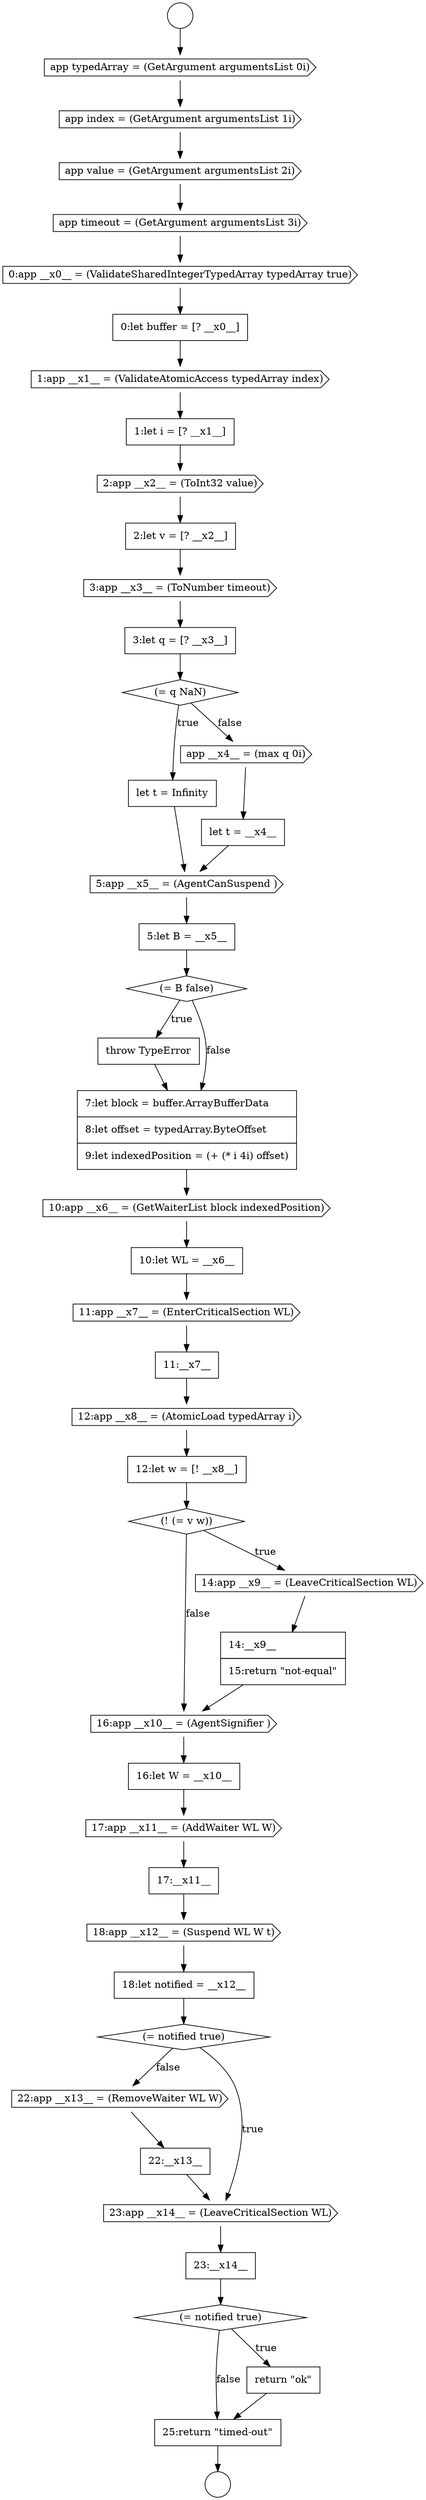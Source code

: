 digraph {
  node17175 [shape=diamond, label=<<font color="black">(= q NaN)</font>> color="black" fillcolor="white" style=filled]
  node17194 [shape=none, margin=0, label=<<font color="black">
    <table border="0" cellborder="1" cellspacing="0" cellpadding="10">
      <tr><td align="left">16:let W = __x10__</td></tr>
    </table>
  </font>> color="black" fillcolor="white" style=filled]
  node17197 [shape=cds, label=<<font color="black">18:app __x12__ = (Suspend WL W t)</font>> color="black" fillcolor="white" style=filled]
  node17168 [shape=none, margin=0, label=<<font color="black">
    <table border="0" cellborder="1" cellspacing="0" cellpadding="10">
      <tr><td align="left">0:let buffer = [? __x0__]</td></tr>
    </table>
  </font>> color="black" fillcolor="white" style=filled]
  node17181 [shape=diamond, label=<<font color="black">(= B false)</font>> color="black" fillcolor="white" style=filled]
  node17200 [shape=cds, label=<<font color="black">22:app __x13__ = (RemoveWaiter WL W)</font>> color="black" fillcolor="white" style=filled]
  node17174 [shape=none, margin=0, label=<<font color="black">
    <table border="0" cellborder="1" cellspacing="0" cellpadding="10">
      <tr><td align="left">3:let q = [? __x3__]</td></tr>
    </table>
  </font>> color="black" fillcolor="white" style=filled]
  node17203 [shape=none, margin=0, label=<<font color="black">
    <table border="0" cellborder="1" cellspacing="0" cellpadding="10">
      <tr><td align="left">23:__x14__</td></tr>
    </table>
  </font>> color="black" fillcolor="white" style=filled]
  node17199 [shape=diamond, label=<<font color="black">(= notified true)</font>> color="black" fillcolor="white" style=filled]
  node17179 [shape=cds, label=<<font color="black">5:app __x5__ = (AgentCanSuspend )</font>> color="black" fillcolor="white" style=filled]
  node17169 [shape=cds, label=<<font color="black">1:app __x1__ = (ValidateAtomicAccess typedArray index)</font>> color="black" fillcolor="white" style=filled]
  node17163 [shape=cds, label=<<font color="black">app typedArray = (GetArgument argumentsList 0i)</font>> color="black" fillcolor="white" style=filled]
  node17187 [shape=none, margin=0, label=<<font color="black">
    <table border="0" cellborder="1" cellspacing="0" cellpadding="10">
      <tr><td align="left">11:__x7__</td></tr>
    </table>
  </font>> color="black" fillcolor="white" style=filled]
  node17166 [shape=cds, label=<<font color="black">app timeout = (GetArgument argumentsList 3i)</font>> color="black" fillcolor="white" style=filled]
  node17198 [shape=none, margin=0, label=<<font color="black">
    <table border="0" cellborder="1" cellspacing="0" cellpadding="10">
      <tr><td align="left">18:let notified = __x12__</td></tr>
    </table>
  </font>> color="black" fillcolor="white" style=filled]
  node17184 [shape=cds, label=<<font color="black">10:app __x6__ = (GetWaiterList block indexedPosition)</font>> color="black" fillcolor="white" style=filled]
  node17201 [shape=none, margin=0, label=<<font color="black">
    <table border="0" cellborder="1" cellspacing="0" cellpadding="10">
      <tr><td align="left">22:__x13__</td></tr>
    </table>
  </font>> color="black" fillcolor="white" style=filled]
  node17164 [shape=cds, label=<<font color="black">app index = (GetArgument argumentsList 1i)</font>> color="black" fillcolor="white" style=filled]
  node17202 [shape=cds, label=<<font color="black">23:app __x14__ = (LeaveCriticalSection WL)</font>> color="black" fillcolor="white" style=filled]
  node17171 [shape=cds, label=<<font color="black">2:app __x2__ = (ToInt32 value)</font>> color="black" fillcolor="white" style=filled]
  node17161 [shape=circle label=" " color="black" fillcolor="white" style=filled]
  node17206 [shape=none, margin=0, label=<<font color="black">
    <table border="0" cellborder="1" cellspacing="0" cellpadding="10">
      <tr><td align="left">25:return &quot;timed-out&quot;</td></tr>
    </table>
  </font>> color="black" fillcolor="white" style=filled]
  node17189 [shape=none, margin=0, label=<<font color="black">
    <table border="0" cellborder="1" cellspacing="0" cellpadding="10">
      <tr><td align="left">12:let w = [! __x8__]</td></tr>
    </table>
  </font>> color="black" fillcolor="white" style=filled]
  node17178 [shape=none, margin=0, label=<<font color="black">
    <table border="0" cellborder="1" cellspacing="0" cellpadding="10">
      <tr><td align="left">let t = __x4__</td></tr>
    </table>
  </font>> color="black" fillcolor="white" style=filled]
  node17193 [shape=cds, label=<<font color="black">16:app __x10__ = (AgentSignifier )</font>> color="black" fillcolor="white" style=filled]
  node17196 [shape=none, margin=0, label=<<font color="black">
    <table border="0" cellborder="1" cellspacing="0" cellpadding="10">
      <tr><td align="left">17:__x11__</td></tr>
    </table>
  </font>> color="black" fillcolor="white" style=filled]
  node17165 [shape=cds, label=<<font color="black">app value = (GetArgument argumentsList 2i)</font>> color="black" fillcolor="white" style=filled]
  node17170 [shape=none, margin=0, label=<<font color="black">
    <table border="0" cellborder="1" cellspacing="0" cellpadding="10">
      <tr><td align="left">1:let i = [? __x1__]</td></tr>
    </table>
  </font>> color="black" fillcolor="white" style=filled]
  node17186 [shape=cds, label=<<font color="black">11:app __x7__ = (EnterCriticalSection WL)</font>> color="black" fillcolor="white" style=filled]
  node17182 [shape=none, margin=0, label=<<font color="black">
    <table border="0" cellborder="1" cellspacing="0" cellpadding="10">
      <tr><td align="left">throw TypeError</td></tr>
    </table>
  </font>> color="black" fillcolor="white" style=filled]
  node17190 [shape=diamond, label=<<font color="black">(! (= v w))</font>> color="black" fillcolor="white" style=filled]
  node17162 [shape=circle label=" " color="black" fillcolor="white" style=filled]
  node17173 [shape=cds, label=<<font color="black">3:app __x3__ = (ToNumber timeout)</font>> color="black" fillcolor="white" style=filled]
  node17204 [shape=diamond, label=<<font color="black">(= notified true)</font>> color="black" fillcolor="white" style=filled]
  node17183 [shape=none, margin=0, label=<<font color="black">
    <table border="0" cellborder="1" cellspacing="0" cellpadding="10">
      <tr><td align="left">7:let block = buffer.ArrayBufferData</td></tr>
      <tr><td align="left">8:let offset = typedArray.ByteOffset</td></tr>
      <tr><td align="left">9:let indexedPosition = (+ (* i 4i) offset)</td></tr>
    </table>
  </font>> color="black" fillcolor="white" style=filled]
  node17191 [shape=cds, label=<<font color="black">14:app __x9__ = (LeaveCriticalSection WL)</font>> color="black" fillcolor="white" style=filled]
  node17176 [shape=none, margin=0, label=<<font color="black">
    <table border="0" cellborder="1" cellspacing="0" cellpadding="10">
      <tr><td align="left">let t = Infinity</td></tr>
    </table>
  </font>> color="black" fillcolor="white" style=filled]
  node17188 [shape=cds, label=<<font color="black">12:app __x8__ = (AtomicLoad typedArray i)</font>> color="black" fillcolor="white" style=filled]
  node17180 [shape=none, margin=0, label=<<font color="black">
    <table border="0" cellborder="1" cellspacing="0" cellpadding="10">
      <tr><td align="left">5:let B = __x5__</td></tr>
    </table>
  </font>> color="black" fillcolor="white" style=filled]
  node17185 [shape=none, margin=0, label=<<font color="black">
    <table border="0" cellborder="1" cellspacing="0" cellpadding="10">
      <tr><td align="left">10:let WL = __x6__</td></tr>
    </table>
  </font>> color="black" fillcolor="white" style=filled]
  node17195 [shape=cds, label=<<font color="black">17:app __x11__ = (AddWaiter WL W)</font>> color="black" fillcolor="white" style=filled]
  node17192 [shape=none, margin=0, label=<<font color="black">
    <table border="0" cellborder="1" cellspacing="0" cellpadding="10">
      <tr><td align="left">14:__x9__</td></tr>
      <tr><td align="left">15:return &quot;not-equal&quot;</td></tr>
    </table>
  </font>> color="black" fillcolor="white" style=filled]
  node17172 [shape=none, margin=0, label=<<font color="black">
    <table border="0" cellborder="1" cellspacing="0" cellpadding="10">
      <tr><td align="left">2:let v = [? __x2__]</td></tr>
    </table>
  </font>> color="black" fillcolor="white" style=filled]
  node17177 [shape=cds, label=<<font color="black">app __x4__ = (max q 0i)</font>> color="black" fillcolor="white" style=filled]
  node17205 [shape=none, margin=0, label=<<font color="black">
    <table border="0" cellborder="1" cellspacing="0" cellpadding="10">
      <tr><td align="left">return &quot;ok&quot;</td></tr>
    </table>
  </font>> color="black" fillcolor="white" style=filled]
  node17167 [shape=cds, label=<<font color="black">0:app __x0__ = (ValidateSharedIntegerTypedArray typedArray true)</font>> color="black" fillcolor="white" style=filled]
  node17206 -> node17162 [ color="black"]
  node17200 -> node17201 [ color="black"]
  node17179 -> node17180 [ color="black"]
  node17183 -> node17184 [ color="black"]
  node17184 -> node17185 [ color="black"]
  node17185 -> node17186 [ color="black"]
  node17176 -> node17179 [ color="black"]
  node17201 -> node17202 [ color="black"]
  node17204 -> node17205 [label=<<font color="black">true</font>> color="black"]
  node17204 -> node17206 [label=<<font color="black">false</font>> color="black"]
  node17205 -> node17206 [ color="black"]
  node17172 -> node17173 [ color="black"]
  node17190 -> node17191 [label=<<font color="black">true</font>> color="black"]
  node17190 -> node17193 [label=<<font color="black">false</font>> color="black"]
  node17180 -> node17181 [ color="black"]
  node17173 -> node17174 [ color="black"]
  node17199 -> node17202 [label=<<font color="black">true</font>> color="black"]
  node17199 -> node17200 [label=<<font color="black">false</font>> color="black"]
  node17182 -> node17183 [ color="black"]
  node17167 -> node17168 [ color="black"]
  node17164 -> node17165 [ color="black"]
  node17178 -> node17179 [ color="black"]
  node17168 -> node17169 [ color="black"]
  node17193 -> node17194 [ color="black"]
  node17188 -> node17189 [ color="black"]
  node17165 -> node17166 [ color="black"]
  node17203 -> node17204 [ color="black"]
  node17189 -> node17190 [ color="black"]
  node17163 -> node17164 [ color="black"]
  node17195 -> node17196 [ color="black"]
  node17169 -> node17170 [ color="black"]
  node17196 -> node17197 [ color="black"]
  node17187 -> node17188 [ color="black"]
  node17177 -> node17178 [ color="black"]
  node17171 -> node17172 [ color="black"]
  node17186 -> node17187 [ color="black"]
  node17202 -> node17203 [ color="black"]
  node17197 -> node17198 [ color="black"]
  node17194 -> node17195 [ color="black"]
  node17198 -> node17199 [ color="black"]
  node17181 -> node17182 [label=<<font color="black">true</font>> color="black"]
  node17181 -> node17183 [label=<<font color="black">false</font>> color="black"]
  node17170 -> node17171 [ color="black"]
  node17191 -> node17192 [ color="black"]
  node17161 -> node17163 [ color="black"]
  node17166 -> node17167 [ color="black"]
  node17192 -> node17193 [ color="black"]
  node17174 -> node17175 [ color="black"]
  node17175 -> node17176 [label=<<font color="black">true</font>> color="black"]
  node17175 -> node17177 [label=<<font color="black">false</font>> color="black"]
}
